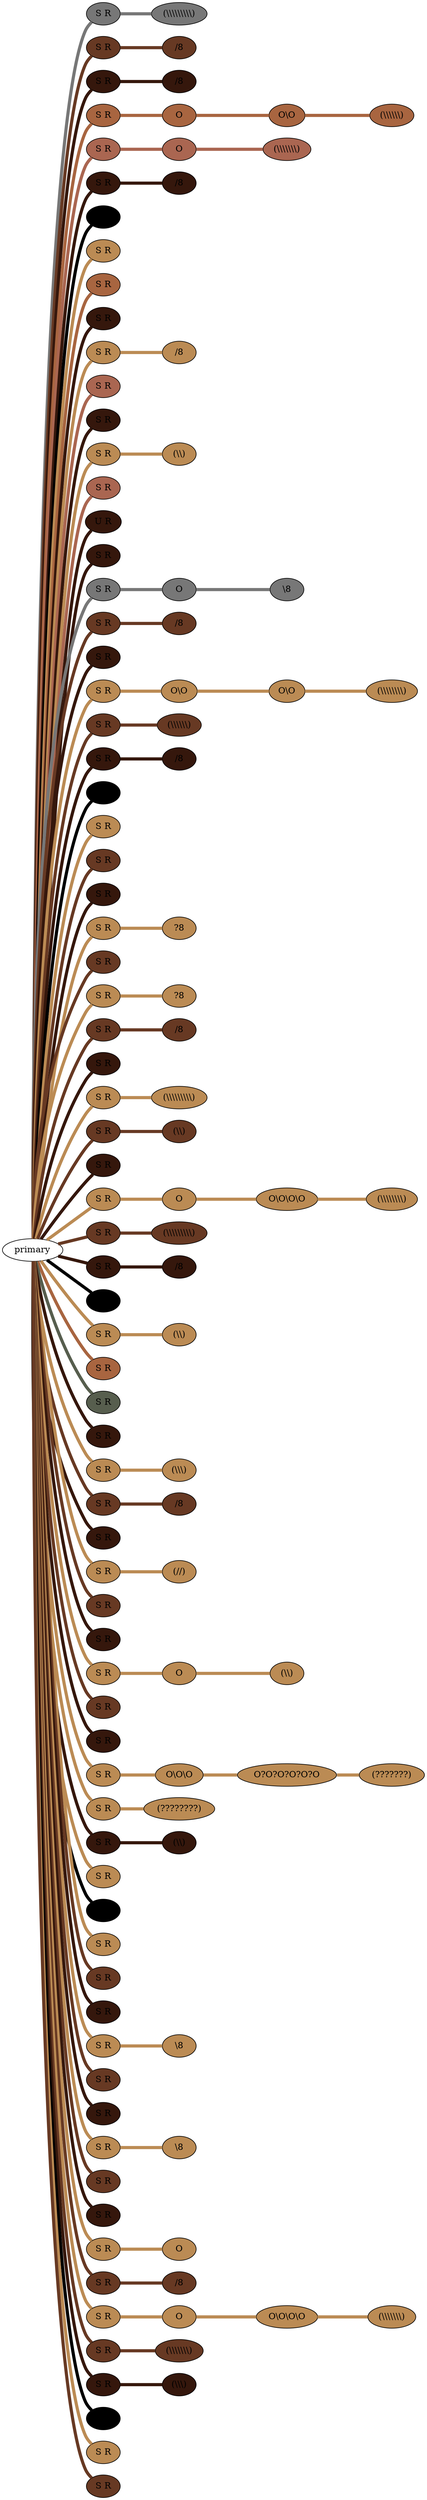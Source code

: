 graph {
 graph [rankdir=LR]
"1" [qtype="pendant_node", pendant_colors="#777777", pendant_ply="S", pendant_attach="R", pendant_length="32", label="S R", style=filled, fillcolor="#777777"]
"primary" -- "1" [qtype="pendant_link",penwidth=5,color="#777777"]
"1:0" [qtype="knot_node", knot_value="9", knot_type="L", knot_position="17.0", knot_spin="Z", label="(\\\\\\\\\\\\\\\\\\)", style=filled, fillcolor="#777777"]
"1" -- "1:0" [qtype="knot_link",penwidth=5,color="#777777"]
"2" [qtype="pendant_node", pendant_colors="#673923", pendant_ply="S", pendant_attach="R", pendant_length="36", label="S R", style=filled, fillcolor="#673923"]
"primary" -- "2" [qtype="pendant_link",penwidth=5,color="#673923"]
"2:0" [qtype="knot_node", knot_value="1", knot_type="E", knot_position="18.0", knot_spin="S", label="/8", style=filled, fillcolor="#673923"]
"2" -- "2:0" [qtype="knot_link",penwidth=5,color="#673923"]
"3" [qtype="pendant_node", pendant_colors="#35170C,#777777", pendant_ply="S", pendant_attach="R", pendant_length="41", label="S R", style=filled, fillcolor="#35170C"]
"primary" -- "3" [qtype="pendant_link",penwidth=5,color="#35170C"]
"3:0" [qtype="knot_node", knot_value="1", knot_type="E", knot_position="17.0", knot_spin="S", label="/8", style=filled, fillcolor="#35170C"]
"3" -- "3:0" [qtype="knot_link",penwidth=5,color="#35170C"]
"4" [qtype="pendant_node", pendant_colors="#A86540", pendant_ply="S", pendant_attach="R", pendant_length="35", label="S R", style=filled, fillcolor="#A86540"]
"primary" -- "4" [qtype="pendant_link",penwidth=5,color="#A86540"]
"4:0" [qtype="knot_node", knot_value="1", knot_type="S", knot_position="4.5", knot_spin="Z", label="O", style=filled, fillcolor="#A86540"]
"4" -- "4:0" [qtype="knot_link",penwidth=5,color="#A86540"]
"4:1" [qtype="knot_node", knot_value="2", knot_type="S", knot_position="10.5", knot_spin="Z", label="O\\O", style=filled, fillcolor="#A86540"]
"4:0" -- "4:1" [qtype="knot_link",penwidth=5,color="#A86540"]
"4:2" [qtype="knot_node", knot_value="6", knot_type="L", knot_position="17.5", knot_spin="Z", label="(\\\\\\\\\\\\)", style=filled, fillcolor="#A86540"]
"4:1" -- "4:2" [qtype="knot_link",penwidth=5,color="#A86540"]
"5" [qtype="pendant_node", pendant_colors="#AA6651", pendant_ply="S", pendant_attach="R", pendant_length="32", label="S R", style=filled, fillcolor="#AA6651"]
"primary" -- "5" [qtype="pendant_link",penwidth=5,color="#AA6651"]
"5:0" [qtype="knot_node", knot_value="1", knot_type="S", knot_position="8.0", knot_spin="Z", label="O", style=filled, fillcolor="#AA6651"]
"5" -- "5:0" [qtype="knot_link",penwidth=5,color="#AA6651"]
"5:1" [qtype="knot_node", knot_value="7", knot_type="L", knot_position="19.0", knot_spin="Z", label="(\\\\\\\\\\\\\\)", style=filled, fillcolor="#AA6651"]
"5:0" -- "5:1" [qtype="knot_link",penwidth=5,color="#AA6651"]
"6" [qtype="pendant_node", pendant_colors="#35170C,#777777", pendant_ply="S", pendant_attach="R", pendant_length="42", label="S R", style=filled, fillcolor="#35170C"]
"primary" -- "6" [qtype="pendant_link",penwidth=5,color="#35170C"]
"6:0" [qtype="knot_node", knot_value="1", knot_type="E", knot_position="19.5", knot_spin="S", label="/8", style=filled, fillcolor="#35170C"]
"6" -- "6:0" [qtype="knot_link",penwidth=5,color="#35170C"]
"M1" [qtype="pendant_node", pendant_colors="#000000", pendant_ply="", pendant_attach="", pendant_length="", label=" ", style=filled, fillcolor="#000000"]
"primary" -- "M1" [qtype="pendant_link",penwidth=5,color="#000000"]
"7" [qtype="pendant_node", pendant_colors="#BB8B54", pendant_ply="S", pendant_attach="R", pendant_length="31", label="S R", style=filled, fillcolor="#BB8B54"]
"primary" -- "7" [qtype="pendant_link",penwidth=5,color="#BB8B54"]
"8" [qtype="pendant_node", pendant_colors="#A86540", pendant_ply="S", pendant_attach="R", pendant_length="40", label="S R", style=filled, fillcolor="#A86540"]
"primary" -- "8" [qtype="pendant_link",penwidth=5,color="#A86540"]
"9" [qtype="pendant_node", pendant_colors="#35170C,#777777", pendant_ply="S", pendant_attach="R", pendant_length="34", label="S R", style=filled, fillcolor="#35170C"]
"primary" -- "9" [qtype="pendant_link",penwidth=5,color="#35170C"]
"10" [qtype="pendant_node", pendant_colors="#BB8B54", pendant_ply="S", pendant_attach="R", pendant_length="40", label="S R", style=filled, fillcolor="#BB8B54"]
"primary" -- "10" [qtype="pendant_link",penwidth=5,color="#BB8B54"]
"10:0" [qtype="knot_node", knot_value="1", knot_type="E", knot_position="19.0", knot_spin="S", label="/8", style=filled, fillcolor="#BB8B54"]
"10" -- "10:0" [qtype="knot_link",penwidth=5,color="#BB8B54"]
"11" [qtype="pendant_node", pendant_colors="#AA6651", pendant_ply="S", pendant_attach="R", pendant_length="39", label="S R", style=filled, fillcolor="#AA6651"]
"primary" -- "11" [qtype="pendant_link",penwidth=5,color="#AA6651"]
"12" [qtype="pendant_node", pendant_colors="#35170C,#777777", pendant_ply="S", pendant_attach="R", pendant_length="32", label="S R", style=filled, fillcolor="#35170C"]
"primary" -- "12" [qtype="pendant_link",penwidth=5,color="#35170C"]
"13" [qtype="pendant_node", pendant_colors="#BB8B54", pendant_ply="S", pendant_attach="R", pendant_length="34", label="S R", style=filled, fillcolor="#BB8B54"]
"primary" -- "13" [qtype="pendant_link",penwidth=5,color="#BB8B54"]
"13:0" [qtype="knot_node", knot_value="2", knot_type="L", knot_position="19.0", knot_spin="Z", label="(\\\\)", style=filled, fillcolor="#BB8B54"]
"13" -- "13:0" [qtype="knot_link",penwidth=5,color="#BB8B54"]
"14" [qtype="pendant_node", pendant_colors="#AA6651", pendant_ply="S", pendant_attach="R", pendant_length="37", label="S R", style=filled, fillcolor="#AA6651"]
"primary" -- "14" [qtype="pendant_link",penwidth=5,color="#AA6651"]
"15" [qtype="pendant_node", pendant_colors="#35170C", pendant_ply="U", pendant_attach="R", pendant_length="0", label="U R", style=filled, fillcolor="#35170C"]
"primary" -- "15" [qtype="pendant_link",penwidth=5,color="#35170C"]
"16" [qtype="pendant_node", pendant_colors="#35170C,#777777", pendant_ply="S", pendant_attach="R", pendant_length="40", label="S R", style=filled, fillcolor="#35170C"]
"primary" -- "16" [qtype="pendant_link",penwidth=5,color="#35170C"]
"17" [qtype="pendant_node", pendant_colors="#777777", pendant_ply="S", pendant_attach="R", pendant_length="34", label="S R", style=filled, fillcolor="#777777"]
"primary" -- "17" [qtype="pendant_link",penwidth=5,color="#777777"]
"17:0" [qtype="knot_node", knot_value="1", knot_type="S", knot_position="7.0", knot_spin="Z", label="O", style=filled, fillcolor="#777777"]
"17" -- "17:0" [qtype="knot_link",penwidth=5,color="#777777"]
"17:1" [qtype="knot_node", knot_value="1", knot_type="E", knot_position="18.5", knot_spin="Z", label="\\8", style=filled, fillcolor="#777777"]
"17:0" -- "17:1" [qtype="knot_link",penwidth=5,color="#777777"]
"18" [qtype="pendant_node", pendant_colors="#673923", pendant_ply="S", pendant_attach="R", pendant_length="39", label="S R", style=filled, fillcolor="#673923"]
"primary" -- "18" [qtype="pendant_link",penwidth=5,color="#673923"]
"18:0" [qtype="knot_node", knot_value="1", knot_type="E", knot_position="19.0", knot_spin="S", label="/8", style=filled, fillcolor="#673923"]
"18" -- "18:0" [qtype="knot_link",penwidth=5,color="#673923"]
"19" [qtype="pendant_node", pendant_colors="#35170C,#777777", pendant_ply="S", pendant_attach="R", pendant_length="33", label="S R", style=filled, fillcolor="#35170C"]
"primary" -- "19" [qtype="pendant_link",penwidth=5,color="#35170C"]
"20" [qtype="pendant_node", pendant_colors="#BB8B54", pendant_ply="S", pendant_attach="R", pendant_length="31", label="S R", style=filled, fillcolor="#BB8B54"]
"primary" -- "20" [qtype="pendant_link",penwidth=5,color="#BB8B54"]
"20:0" [qtype="knot_node", knot_value="2", knot_type="S", knot_position="3.0", knot_spin="Z", label="O\\O", style=filled, fillcolor="#BB8B54"]
"20" -- "20:0" [qtype="knot_link",penwidth=5,color="#BB8B54"]
"20:1" [qtype="knot_node", knot_value="2", knot_type="S", knot_position="8.0", knot_spin="Z", label="O\\O", style=filled, fillcolor="#BB8B54"]
"20:0" -- "20:1" [qtype="knot_link",penwidth=5,color="#BB8B54"]
"20:2" [qtype="knot_node", knot_value="8", knot_type="L", knot_position="19.0", knot_spin="Z", label="(\\\\\\\\\\\\\\\\)", style=filled, fillcolor="#BB8B54"]
"20:1" -- "20:2" [qtype="knot_link",penwidth=5,color="#BB8B54"]
"21" [qtype="pendant_node", pendant_colors="#673923", pendant_ply="S", pendant_attach="R", pendant_length="32", label="S R", style=filled, fillcolor="#673923"]
"primary" -- "21" [qtype="pendant_link",penwidth=5,color="#673923"]
"21:0" [qtype="knot_node", knot_value="6", knot_type="L", knot_position="19.5", knot_spin="Z", label="(\\\\\\\\\\\\)", style=filled, fillcolor="#673923"]
"21" -- "21:0" [qtype="knot_link",penwidth=5,color="#673923"]
"22" [qtype="pendant_node", pendant_colors="#35170C,#777777", pendant_ply="S", pendant_attach="R", pendant_length="40", label="S R", style=filled, fillcolor="#35170C"]
"primary" -- "22" [qtype="pendant_link",penwidth=5,color="#35170C"]
"22:0" [qtype="knot_node", knot_value="1", knot_type="E", knot_position="20.5", knot_spin="S", label="/8", style=filled, fillcolor="#35170C"]
"22" -- "22:0" [qtype="knot_link",penwidth=5,color="#35170C"]
"M2" [qtype="pendant_node", pendant_colors="#000000", pendant_ply="", pendant_attach="", pendant_length="", label=" ", style=filled, fillcolor="#000000"]
"primary" -- "M2" [qtype="pendant_link",penwidth=5,color="#000000"]
"23" [qtype="pendant_node", pendant_colors="#BB8B54", pendant_ply="S", pendant_attach="R", pendant_length="44", label="S R", style=filled, fillcolor="#BB8B54"]
"primary" -- "23" [qtype="pendant_link",penwidth=5,color="#BB8B54"]
"24" [qtype="pendant_node", pendant_colors="#673923", pendant_ply="S", pendant_attach="R", pendant_length="41", label="S R", style=filled, fillcolor="#673923"]
"primary" -- "24" [qtype="pendant_link",penwidth=5,color="#673923"]
"25" [qtype="pendant_node", pendant_colors="#35170C,#777777", pendant_ply="S", pendant_attach="R", pendant_length="32", label="S R", style=filled, fillcolor="#35170C"]
"primary" -- "25" [qtype="pendant_link",penwidth=5,color="#35170C"]
"26" [qtype="pendant_node", pendant_colors="#BB8B54", pendant_ply="S", pendant_attach="R", pendant_length="40", label="S R", style=filled, fillcolor="#BB8B54"]
"primary" -- "26" [qtype="pendant_link",penwidth=5,color="#BB8B54"]
"26:0" [qtype="knot_node", knot_value="1", knot_type="E", knot_position="19.5", knot_spin="U", label="?8", style=filled, fillcolor="#BB8B54"]
"26" -- "26:0" [qtype="knot_link",penwidth=5,color="#BB8B54"]
"27" [qtype="pendant_node", pendant_colors="#673923", pendant_ply="S", pendant_attach="R", pendant_length="41", label="S R", style=filled, fillcolor="#673923"]
"primary" -- "27" [qtype="pendant_link",penwidth=5,color="#673923"]
"28" [qtype="pendant_node", pendant_colors="#BB8B54", pendant_ply="S", pendant_attach="R", pendant_length="40", label="S R", style=filled, fillcolor="#BB8B54"]
"primary" -- "28" [qtype="pendant_link",penwidth=5,color="#BB8B54"]
"28:0" [qtype="knot_node", knot_value="1", knot_type="E", knot_position="21.0", knot_spin="U", label="?8", style=filled, fillcolor="#BB8B54"]
"28" -- "28:0" [qtype="knot_link",penwidth=5,color="#BB8B54"]
"29" [qtype="pendant_node", pendant_colors="#673923", pendant_ply="S", pendant_attach="R", pendant_length="40", label="S R", style=filled, fillcolor="#673923"]
"primary" -- "29" [qtype="pendant_link",penwidth=5,color="#673923"]
"29:0" [qtype="knot_node", knot_value="1", knot_type="E", knot_position="21.5", knot_spin="S", label="/8", style=filled, fillcolor="#673923"]
"29" -- "29:0" [qtype="knot_link",penwidth=5,color="#673923"]
"30" [qtype="pendant_node", pendant_colors="#35170C,#A86540", pendant_ply="S", pendant_attach="R", pendant_length="44", label="S R", style=filled, fillcolor="#35170C"]
"primary" -- "30" [qtype="pendant_link",penwidth=5,color="#35170C"]
"31" [qtype="pendant_node", pendant_colors="#BB8B54", pendant_ply="S", pendant_attach="R", pendant_length="33", label="S R", style=filled, fillcolor="#BB8B54"]
"primary" -- "31" [qtype="pendant_link",penwidth=5,color="#BB8B54"]
"31:0" [qtype="knot_node", knot_value="9", knot_type="L", knot_position="18.5", knot_spin="Z", label="(\\\\\\\\\\\\\\\\\\)", style=filled, fillcolor="#BB8B54"]
"31" -- "31:0" [qtype="knot_link",penwidth=5,color="#BB8B54"]
"32" [qtype="pendant_node", pendant_colors="#673923", pendant_ply="S", pendant_attach="R", pendant_length="39", label="S R", style=filled, fillcolor="#673923"]
"primary" -- "32" [qtype="pendant_link",penwidth=5,color="#673923"]
"32:0" [qtype="knot_node", knot_value="2", knot_type="L", knot_position="18.5", knot_spin="Z", label="(\\\\)", style=filled, fillcolor="#673923"]
"32" -- "32:0" [qtype="knot_link",penwidth=5,color="#673923"]
"33" [qtype="pendant_node", pendant_colors="#35170C,#777777", pendant_ply="S", pendant_attach="R", pendant_length="40", label="S R", style=filled, fillcolor="#35170C"]
"primary" -- "33" [qtype="pendant_link",penwidth=5,color="#35170C"]
"34" [qtype="pendant_node", pendant_colors="#BB8B54", pendant_ply="S", pendant_attach="R", pendant_length="34", label="S R", style=filled, fillcolor="#BB8B54"]
"primary" -- "34" [qtype="pendant_link",penwidth=5,color="#BB8B54"]
"34:0" [qtype="knot_node", knot_value="1", knot_type="S", knot_position="3.5", knot_spin="Z", label="O", style=filled, fillcolor="#BB8B54"]
"34" -- "34:0" [qtype="knot_link",penwidth=5,color="#BB8B54"]
"34:1" [qtype="knot_node", knot_value="4", knot_type="S", knot_position="8.0", knot_spin="Z", label="O\\O\\O\\O", style=filled, fillcolor="#BB8B54"]
"34:0" -- "34:1" [qtype="knot_link",penwidth=5,color="#BB8B54"]
"34:2" [qtype="knot_node", knot_value="8", knot_type="L", knot_position="18.5", knot_spin="Z", label="(\\\\\\\\\\\\\\\\)", style=filled, fillcolor="#BB8B54"]
"34:1" -- "34:2" [qtype="knot_link",penwidth=5,color="#BB8B54"]
"35" [qtype="pendant_node", pendant_colors="#673923", pendant_ply="S", pendant_attach="R", pendant_length="33", label="S R", style=filled, fillcolor="#673923"]
"primary" -- "35" [qtype="pendant_link",penwidth=5,color="#673923"]
"35:0" [qtype="knot_node", knot_value="9", knot_type="L", knot_position="18.0", knot_spin="Z", label="(\\\\\\\\\\\\\\\\\\)", style=filled, fillcolor="#673923"]
"35" -- "35:0" [qtype="knot_link",penwidth=5,color="#673923"]
"36" [qtype="pendant_node", pendant_colors="#35170C,#777777", pendant_ply="S", pendant_attach="R", pendant_length="40", label="S R", style=filled, fillcolor="#35170C"]
"primary" -- "36" [qtype="pendant_link",penwidth=5,color="#35170C"]
"36:0" [qtype="knot_node", knot_value="1", knot_type="E", knot_position="20.5", knot_spin="S", label="/8", style=filled, fillcolor="#35170C"]
"36" -- "36:0" [qtype="knot_link",penwidth=5,color="#35170C"]
"M3" [qtype="pendant_node", pendant_colors="#000000", pendant_ply="", pendant_attach="", pendant_length="", label=" ", style=filled, fillcolor="#000000"]
"primary" -- "M3" [qtype="pendant_link",penwidth=5,color="#000000"]
"37" [qtype="pendant_node", pendant_colors="#BB8B54", pendant_ply="S", pendant_attach="R", pendant_length="40", label="S R", style=filled, fillcolor="#BB8B54"]
"primary" -- "37" [qtype="pendant_link",penwidth=5,color="#BB8B54"]
"37:0" [qtype="knot_node", knot_value="2", knot_type="L", knot_position="19.5", knot_spin="Z", label="(\\\\)", style=filled, fillcolor="#BB8B54"]
"37" -- "37:0" [qtype="knot_link",penwidth=5,color="#BB8B54"]
"38" [qtype="pendant_node", pendant_colors="#A86540", pendant_ply="S", pendant_attach="R", pendant_length="41", label="S R", style=filled, fillcolor="#A86540"]
"primary" -- "38" [qtype="pendant_link",penwidth=5,color="#A86540"]
"39" [qtype="pendant_node", pendant_colors="#575E4E,#A86540", pendant_ply="S", pendant_attach="R", pendant_length="54", label="S R", style=filled, fillcolor="#575E4E"]
"primary" -- "39" [qtype="pendant_link",penwidth=5,color="#575E4E"]
"40" [qtype="pendant_node", pendant_colors="#35170C,#777777", pendant_ply="S", pendant_attach="R", pendant_length="30", label="S R", style=filled, fillcolor="#35170C"]
"primary" -- "40" [qtype="pendant_link",penwidth=5,color="#35170C"]
"41" [qtype="pendant_node", pendant_colors="#BB8B54", pendant_ply="S", pendant_attach="R", pendant_length="39", label="S R", style=filled, fillcolor="#BB8B54"]
"primary" -- "41" [qtype="pendant_link",penwidth=5,color="#BB8B54"]
"41:0" [qtype="knot_node", knot_value="3", knot_type="L", knot_position="19.0", knot_spin="Z", label="(\\\\\\)", style=filled, fillcolor="#BB8B54"]
"41" -- "41:0" [qtype="knot_link",penwidth=5,color="#BB8B54"]
"42" [qtype="pendant_node", pendant_colors="#673923", pendant_ply="S", pendant_attach="R", pendant_length="40", label="S R", style=filled, fillcolor="#673923"]
"primary" -- "42" [qtype="pendant_link",penwidth=5,color="#673923"]
"42:0" [qtype="knot_node", knot_value="1", knot_type="E", knot_position="19.5", knot_spin="S", label="/8", style=filled, fillcolor="#673923"]
"42" -- "42:0" [qtype="knot_link",penwidth=5,color="#673923"]
"43" [qtype="pendant_node", pendant_colors="#35170C,#777777", pendant_ply="S", pendant_attach="R", pendant_length="35", label="S R", style=filled, fillcolor="#35170C"]
"primary" -- "43" [qtype="pendant_link",penwidth=5,color="#35170C"]
"44" [qtype="pendant_node", pendant_colors="#BB8B54", pendant_ply="S", pendant_attach="R", pendant_length="40", label="S R", style=filled, fillcolor="#BB8B54"]
"primary" -- "44" [qtype="pendant_link",penwidth=5,color="#BB8B54"]
"44:0" [qtype="knot_node", knot_value="2", knot_type="L", knot_position="21.5", knot_spin="S", label="(//)", style=filled, fillcolor="#BB8B54"]
"44" -- "44:0" [qtype="knot_link",penwidth=5,color="#BB8B54"]
"45" [qtype="pendant_node", pendant_colors="#673923", pendant_ply="S", pendant_attach="R", pendant_length="40", label="S R", style=filled, fillcolor="#673923"]
"primary" -- "45" [qtype="pendant_link",penwidth=5,color="#673923"]
"46" [qtype="pendant_node", pendant_colors="#35170C,#777777", pendant_ply="S", pendant_attach="R", pendant_length="36", label="S R", style=filled, fillcolor="#35170C"]
"primary" -- "46" [qtype="pendant_link",penwidth=5,color="#35170C"]
"47" [qtype="pendant_node", pendant_colors="#BB8B54", pendant_ply="S", pendant_attach="R", pendant_length="39", label="S R", style=filled, fillcolor="#BB8B54"]
"primary" -- "47" [qtype="pendant_link",penwidth=5,color="#BB8B54"]
"47:0" [qtype="knot_node", knot_value="1", knot_type="S", knot_position="9.0", knot_spin="Z", label="O", style=filled, fillcolor="#BB8B54"]
"47" -- "47:0" [qtype="knot_link",penwidth=5,color="#BB8B54"]
"47:1" [qtype="knot_node", knot_value="2", knot_type="L", knot_position="18.0", knot_spin="Z", label="(\\\\)", style=filled, fillcolor="#BB8B54"]
"47:0" -- "47:1" [qtype="knot_link",penwidth=5,color="#BB8B54"]
"48" [qtype="pendant_node", pendant_colors="#673923", pendant_ply="S", pendant_attach="R", pendant_length="43", label="S R", style=filled, fillcolor="#673923"]
"primary" -- "48" [qtype="pendant_link",penwidth=5,color="#673923"]
"49" [qtype="pendant_node", pendant_colors="#35170C,#777777", pendant_ply="S", pendant_attach="R", pendant_length="2", label="S R", style=filled, fillcolor="#35170C"]
"primary" -- "49" [qtype="pendant_link",penwidth=5,color="#35170C"]
"50" [qtype="pendant_node", pendant_colors="#BB8B54", pendant_ply="S", pendant_attach="R", pendant_length="29", label="S R", style=filled, fillcolor="#BB8B54"]
"primary" -- "50" [qtype="pendant_link",penwidth=5,color="#BB8B54"]
"50:0" [qtype="knot_node", knot_value="3", knot_type="S", knot_position="2.5", knot_spin="Z", label="O\\O\\O", style=filled, fillcolor="#BB8B54"]
"50" -- "50:0" [qtype="knot_link",penwidth=5,color="#BB8B54"]
"50:1" [qtype="knot_node", knot_value="6", knot_type="S", knot_position="6.5", knot_spin="ZZZZZS", label="O?O?O?O?O?O", style=filled, fillcolor="#BB8B54"]
"50:0" -- "50:1" [qtype="knot_link",penwidth=5,color="#BB8B54"]
"50:2" [qtype="knot_node", knot_value="7", knot_type="L", knot_position="16.5", knot_spin="ZS", label="(???????)", style=filled, fillcolor="#BB8B54"]
"50:1" -- "50:2" [qtype="knot_link",penwidth=5,color="#BB8B54"]
"51" [qtype="pendant_node", pendant_colors="#BB8B54", pendant_ply="S", pendant_attach="R", pendant_length="36", label="S R", style=filled, fillcolor="#BB8B54"]
"primary" -- "51" [qtype="pendant_link",penwidth=5,color="#BB8B54"]
"51:0" [qtype="knot_node", knot_value="8", knot_type="L", knot_position="17.5", knot_spin="ZS", label="(????????)", style=filled, fillcolor="#BB8B54"]
"51" -- "51:0" [qtype="knot_link",penwidth=5,color="#BB8B54"]
"52" [qtype="pendant_node", pendant_colors="#35170C,#777777", pendant_ply="S", pendant_attach="R", pendant_length="40", label="S R", style=filled, fillcolor="#35170C"]
"primary" -- "52" [qtype="pendant_link",penwidth=5,color="#35170C"]
"52:0" [qtype="knot_node", knot_value="2", knot_type="L", knot_position="18.5", knot_spin="Z", label="(\\\\)", style=filled, fillcolor="#35170C"]
"52" -- "52:0" [qtype="knot_link",penwidth=5,color="#35170C"]
"53" [qtype="pendant_node", pendant_colors="#BB8B54", pendant_ply="S", pendant_attach="R", pendant_length="43", label="S R", style=filled, fillcolor="#BB8B54"]
"primary" -- "53" [qtype="pendant_link",penwidth=5,color="#BB8B54"]
"M4" [qtype="pendant_node", pendant_colors="#000000", pendant_ply="", pendant_attach="", pendant_length="", label=" ", style=filled, fillcolor="#000000"]
"primary" -- "M4" [qtype="pendant_link",penwidth=5,color="#000000"]
"54" [qtype="pendant_node", pendant_colors="#BB8B54", pendant_ply="S", pendant_attach="R", pendant_length="42", label="S R", style=filled, fillcolor="#BB8B54"]
"primary" -- "54" [qtype="pendant_link",penwidth=5,color="#BB8B54"]
"55" [qtype="pendant_node", pendant_colors="#673923", pendant_ply="S", pendant_attach="R", pendant_length="39", label="S R", style=filled, fillcolor="#673923"]
"primary" -- "55" [qtype="pendant_link",penwidth=5,color="#673923"]
"56" [qtype="pendant_node", pendant_colors="#35170C,#777777", pendant_ply="S", pendant_attach="R", pendant_length="34", label="S R", style=filled, fillcolor="#35170C"]
"primary" -- "56" [qtype="pendant_link",penwidth=5,color="#35170C"]
"57" [qtype="pendant_node", pendant_colors="#BB8B54", pendant_ply="S", pendant_attach="R", pendant_length="38", label="S R", style=filled, fillcolor="#BB8B54"]
"primary" -- "57" [qtype="pendant_link",penwidth=5,color="#BB8B54"]
"57:0" [qtype="knot_node", knot_value="1", knot_type="E", knot_position="18.5", knot_spin="Z", label="\\8", style=filled, fillcolor="#BB8B54"]
"57" -- "57:0" [qtype="knot_link",penwidth=5,color="#BB8B54"]
"58" [qtype="pendant_node", pendant_colors="#673923", pendant_ply="S", pendant_attach="R", pendant_length="39", label="S R", style=filled, fillcolor="#673923"]
"primary" -- "58" [qtype="pendant_link",penwidth=5,color="#673923"]
"59" [qtype="pendant_node", pendant_colors="#35170C,#777777", pendant_ply="S", pendant_attach="R", pendant_length="42", label="S R", style=filled, fillcolor="#35170C"]
"primary" -- "59" [qtype="pendant_link",penwidth=5,color="#35170C"]
"60" [qtype="pendant_node", pendant_colors="#BB8B54", pendant_ply="S", pendant_attach="R", pendant_length="34", label="S R", style=filled, fillcolor="#BB8B54"]
"primary" -- "60" [qtype="pendant_link",penwidth=5,color="#BB8B54"]
"60:0" [qtype="knot_node", knot_value="1", knot_type="E", knot_position="19.0", knot_spin="Z", label="\\8", style=filled, fillcolor="#BB8B54"]
"60" -- "60:0" [qtype="knot_link",penwidth=5,color="#BB8B54"]
"61" [qtype="pendant_node", pendant_colors="#673923", pendant_ply="S", pendant_attach="R", pendant_length="32", label="S R", style=filled, fillcolor="#673923"]
"primary" -- "61" [qtype="pendant_link",penwidth=5,color="#673923"]
"62" [qtype="pendant_node", pendant_colors="#35170C,#777777", pendant_ply="S", pendant_attach="R", pendant_length="34", label="S R", style=filled, fillcolor="#35170C"]
"primary" -- "62" [qtype="pendant_link",penwidth=5,color="#35170C"]
"63" [qtype="pendant_node", pendant_colors="#BB8B54", pendant_ply="S", pendant_attach="R", pendant_length="31", label="S R", style=filled, fillcolor="#BB8B54"]
"primary" -- "63" [qtype="pendant_link",penwidth=5,color="#BB8B54"]
"63:0" [qtype="knot_node", knot_value="1", knot_type="S", knot_position="8.0", knot_spin="Z", label="O", style=filled, fillcolor="#BB8B54"]
"63" -- "63:0" [qtype="knot_link",penwidth=5,color="#BB8B54"]
"64" [qtype="pendant_node", pendant_colors="#673923", pendant_ply="S", pendant_attach="R", pendant_length="39", label="S R", style=filled, fillcolor="#673923"]
"primary" -- "64" [qtype="pendant_link",penwidth=5,color="#673923"]
"64:0" [qtype="knot_node", knot_value="1", knot_type="E", knot_position="18.5", knot_spin="S", label="/8", style=filled, fillcolor="#673923"]
"64" -- "64:0" [qtype="knot_link",penwidth=5,color="#673923"]
"65" [qtype="pendant_node", pendant_colors="#BB8B54", pendant_ply="S", pendant_attach="R", pendant_length="37", label="S R", style=filled, fillcolor="#BB8B54"]
"primary" -- "65" [qtype="pendant_link",penwidth=5,color="#BB8B54"]
"65:0" [qtype="knot_node", knot_value="1", knot_type="S", knot_position="3.5", knot_spin="Z", label="O", style=filled, fillcolor="#BB8B54"]
"65" -- "65:0" [qtype="knot_link",penwidth=5,color="#BB8B54"]
"65:1" [qtype="knot_node", knot_value="4", knot_type="S", knot_position="9.0", knot_spin="Z", label="O\\O\\O\\O", style=filled, fillcolor="#BB8B54"]
"65:0" -- "65:1" [qtype="knot_link",penwidth=5,color="#BB8B54"]
"65:2" [qtype="knot_node", knot_value="7", knot_type="L", knot_position="20.5", knot_spin="Z", label="(\\\\\\\\\\\\\\)", style=filled, fillcolor="#BB8B54"]
"65:1" -- "65:2" [qtype="knot_link",penwidth=5,color="#BB8B54"]
"66" [qtype="pendant_node", pendant_colors="#673923", pendant_ply="S", pendant_attach="R", pendant_length="32", label="S R", style=filled, fillcolor="#673923"]
"primary" -- "66" [qtype="pendant_link",penwidth=5,color="#673923"]
"66:0" [qtype="knot_node", knot_value="7", knot_type="L", knot_position="19.5", knot_spin="Z", label="(\\\\\\\\\\\\\\)", style=filled, fillcolor="#673923"]
"66" -- "66:0" [qtype="knot_link",penwidth=5,color="#673923"]
"67" [qtype="pendant_node", pendant_colors="#35170C,#777777", pendant_ply="S", pendant_attach="R", pendant_length="38", label="S R", style=filled, fillcolor="#35170C"]
"primary" -- "67" [qtype="pendant_link",penwidth=5,color="#35170C"]
"67:0" [qtype="knot_node", knot_value="3", knot_type="L", knot_position="20.5", knot_spin="Z", label="(\\\\\\)", style=filled, fillcolor="#35170C"]
"67" -- "67:0" [qtype="knot_link",penwidth=5,color="#35170C"]
"M5" [qtype="pendant_node", pendant_colors="#000000", pendant_ply="", pendant_attach="", pendant_length="", label=" ", style=filled, fillcolor="#000000"]
"primary" -- "M5" [qtype="pendant_link",penwidth=5,color="#000000"]
"68" [qtype="pendant_node", pendant_colors="#BB8B54", pendant_ply="S", pendant_attach="R", pendant_length="36", label="S R", style=filled, fillcolor="#BB8B54"]
"primary" -- "68" [qtype="pendant_link",penwidth=5,color="#BB8B54"]
"69" [qtype="pendant_node", pendant_colors="#673923", pendant_ply="S", pendant_attach="R", pendant_length="40", label="S R", style=filled, fillcolor="#673923"]
"primary" -- "69" [qtype="pendant_link",penwidth=5,color="#673923"]
}
